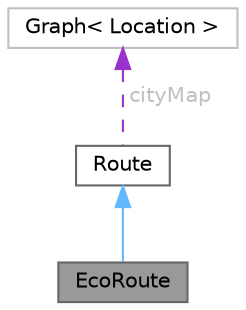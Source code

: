 digraph "EcoRoute"
{
 // LATEX_PDF_SIZE
  bgcolor="transparent";
  edge [fontname=Helvetica,fontsize=10,labelfontname=Helvetica,labelfontsize=10];
  node [fontname=Helvetica,fontsize=10,shape=box,height=0.2,width=0.4];
  Node1 [id="Node000001",label="EcoRoute",height=0.2,width=0.4,color="gray40", fillcolor="grey60", style="filled", fontcolor="black",tooltip="Class for handling environmentally-friendly route calculation, extending the Route class."];
  Node2 -> Node1 [id="edge3_Node000001_Node000002",dir="back",color="steelblue1",style="solid",tooltip=" "];
  Node2 [id="Node000002",label="Route",height=0.2,width=0.4,color="gray40", fillcolor="white", style="filled",URL="$classRoute.html",tooltip="Abstract class representing a route between a source and destination."];
  Node3 -> Node2 [id="edge4_Node000002_Node000003",dir="back",color="darkorchid3",style="dashed",tooltip=" ",label=" cityMap",fontcolor="grey" ];
  Node3 [id="Node000003",label="Graph\< Location \>",height=0.2,width=0.4,color="grey75", fillcolor="white", style="filled",URL="$classGraph.html",tooltip=" "];
}
